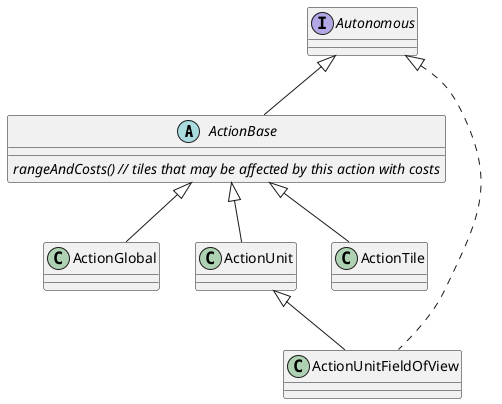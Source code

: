 @startuml

abstract class ActionBase {
    {abstract} {method} rangeAndCosts() // tiles that may be affected by this action with costs
    
}

class ActionGlobal{
}

class ActionUnit{
}

class ActionTile{
}



interface Autonomous {
}


ActionBase <|-- ActionGlobal
ActionBase <|-- ActionTile
ActionBase <|-- ActionUnit

Autonomous <|-- ActionBase

class ActionUnitFieldOfView {
}

Autonomous <|.. ActionUnitFieldOfView
ActionUnit <|-- ActionUnitFieldOfView

@enduml